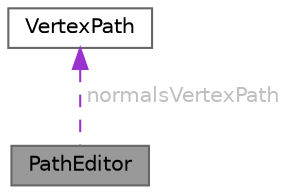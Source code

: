 digraph "PathEditor"
{
 // LATEX_PDF_SIZE
  bgcolor="transparent";
  edge [fontname=Helvetica,fontsize=10,labelfontname=Helvetica,labelfontsize=10];
  node [fontname=Helvetica,fontsize=10,shape=box,height=0.2,width=0.4];
  Node1 [id="Node000001",label="PathEditor",height=0.2,width=0.4,color="gray40", fillcolor="grey60", style="filled", fontcolor="black",tooltip="Editor class for the creation of Bezier and Vertex paths."];
  Node2 -> Node1 [id="edge3_Node000001_Node000002",dir="back",color="darkorchid3",style="dashed",tooltip=" ",label=" normalsVertexPath",fontcolor="grey" ];
  Node2 [id="Node000002",label="VertexPath",height=0.2,width=0.4,color="gray40", fillcolor="white", style="filled",URL="$class_path_creation_1_1_vertex_path.html",tooltip=" "];
}
